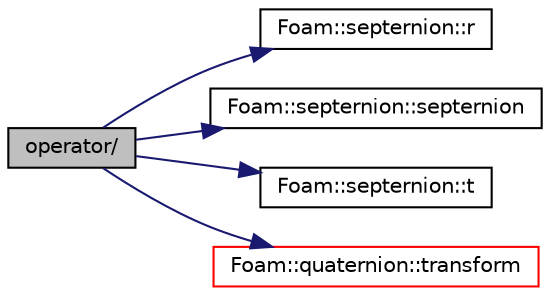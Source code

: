 digraph "operator/"
{
  bgcolor="transparent";
  edge [fontname="Helvetica",fontsize="10",labelfontname="Helvetica",labelfontsize="10"];
  node [fontname="Helvetica",fontsize="10",shape=record];
  rankdir="LR";
  Node137996 [label="operator/",height=0.2,width=0.4,color="black", fillcolor="grey75", style="filled", fontcolor="black"];
  Node137996 -> Node137997 [color="midnightblue",fontsize="10",style="solid",fontname="Helvetica"];
  Node137997 [label="Foam::septernion::r",height=0.2,width=0.4,color="black",URL="$a29401.html#a3f654a0f851ca1874a91504ca2e31ba4"];
  Node137996 -> Node137998 [color="midnightblue",fontsize="10",style="solid",fontname="Helvetica"];
  Node137998 [label="Foam::septernion::septernion",height=0.2,width=0.4,color="black",URL="$a29401.html#ab15a66f0258e115ba50165b7a707eece",tooltip="Construct null. "];
  Node137996 -> Node137999 [color="midnightblue",fontsize="10",style="solid",fontname="Helvetica"];
  Node137999 [label="Foam::septernion::t",height=0.2,width=0.4,color="black",URL="$a29401.html#ac90b4495e032d0efeb603179edc4cb8c"];
  Node137996 -> Node138000 [color="midnightblue",fontsize="10",style="solid",fontname="Helvetica"];
  Node138000 [label="Foam::quaternion::transform",height=0.2,width=0.4,color="red",URL="$a29337.html#a9238fc61b8fc08c41a1f1be6cc31b3e0",tooltip="Rotate the given vector. "];
}
